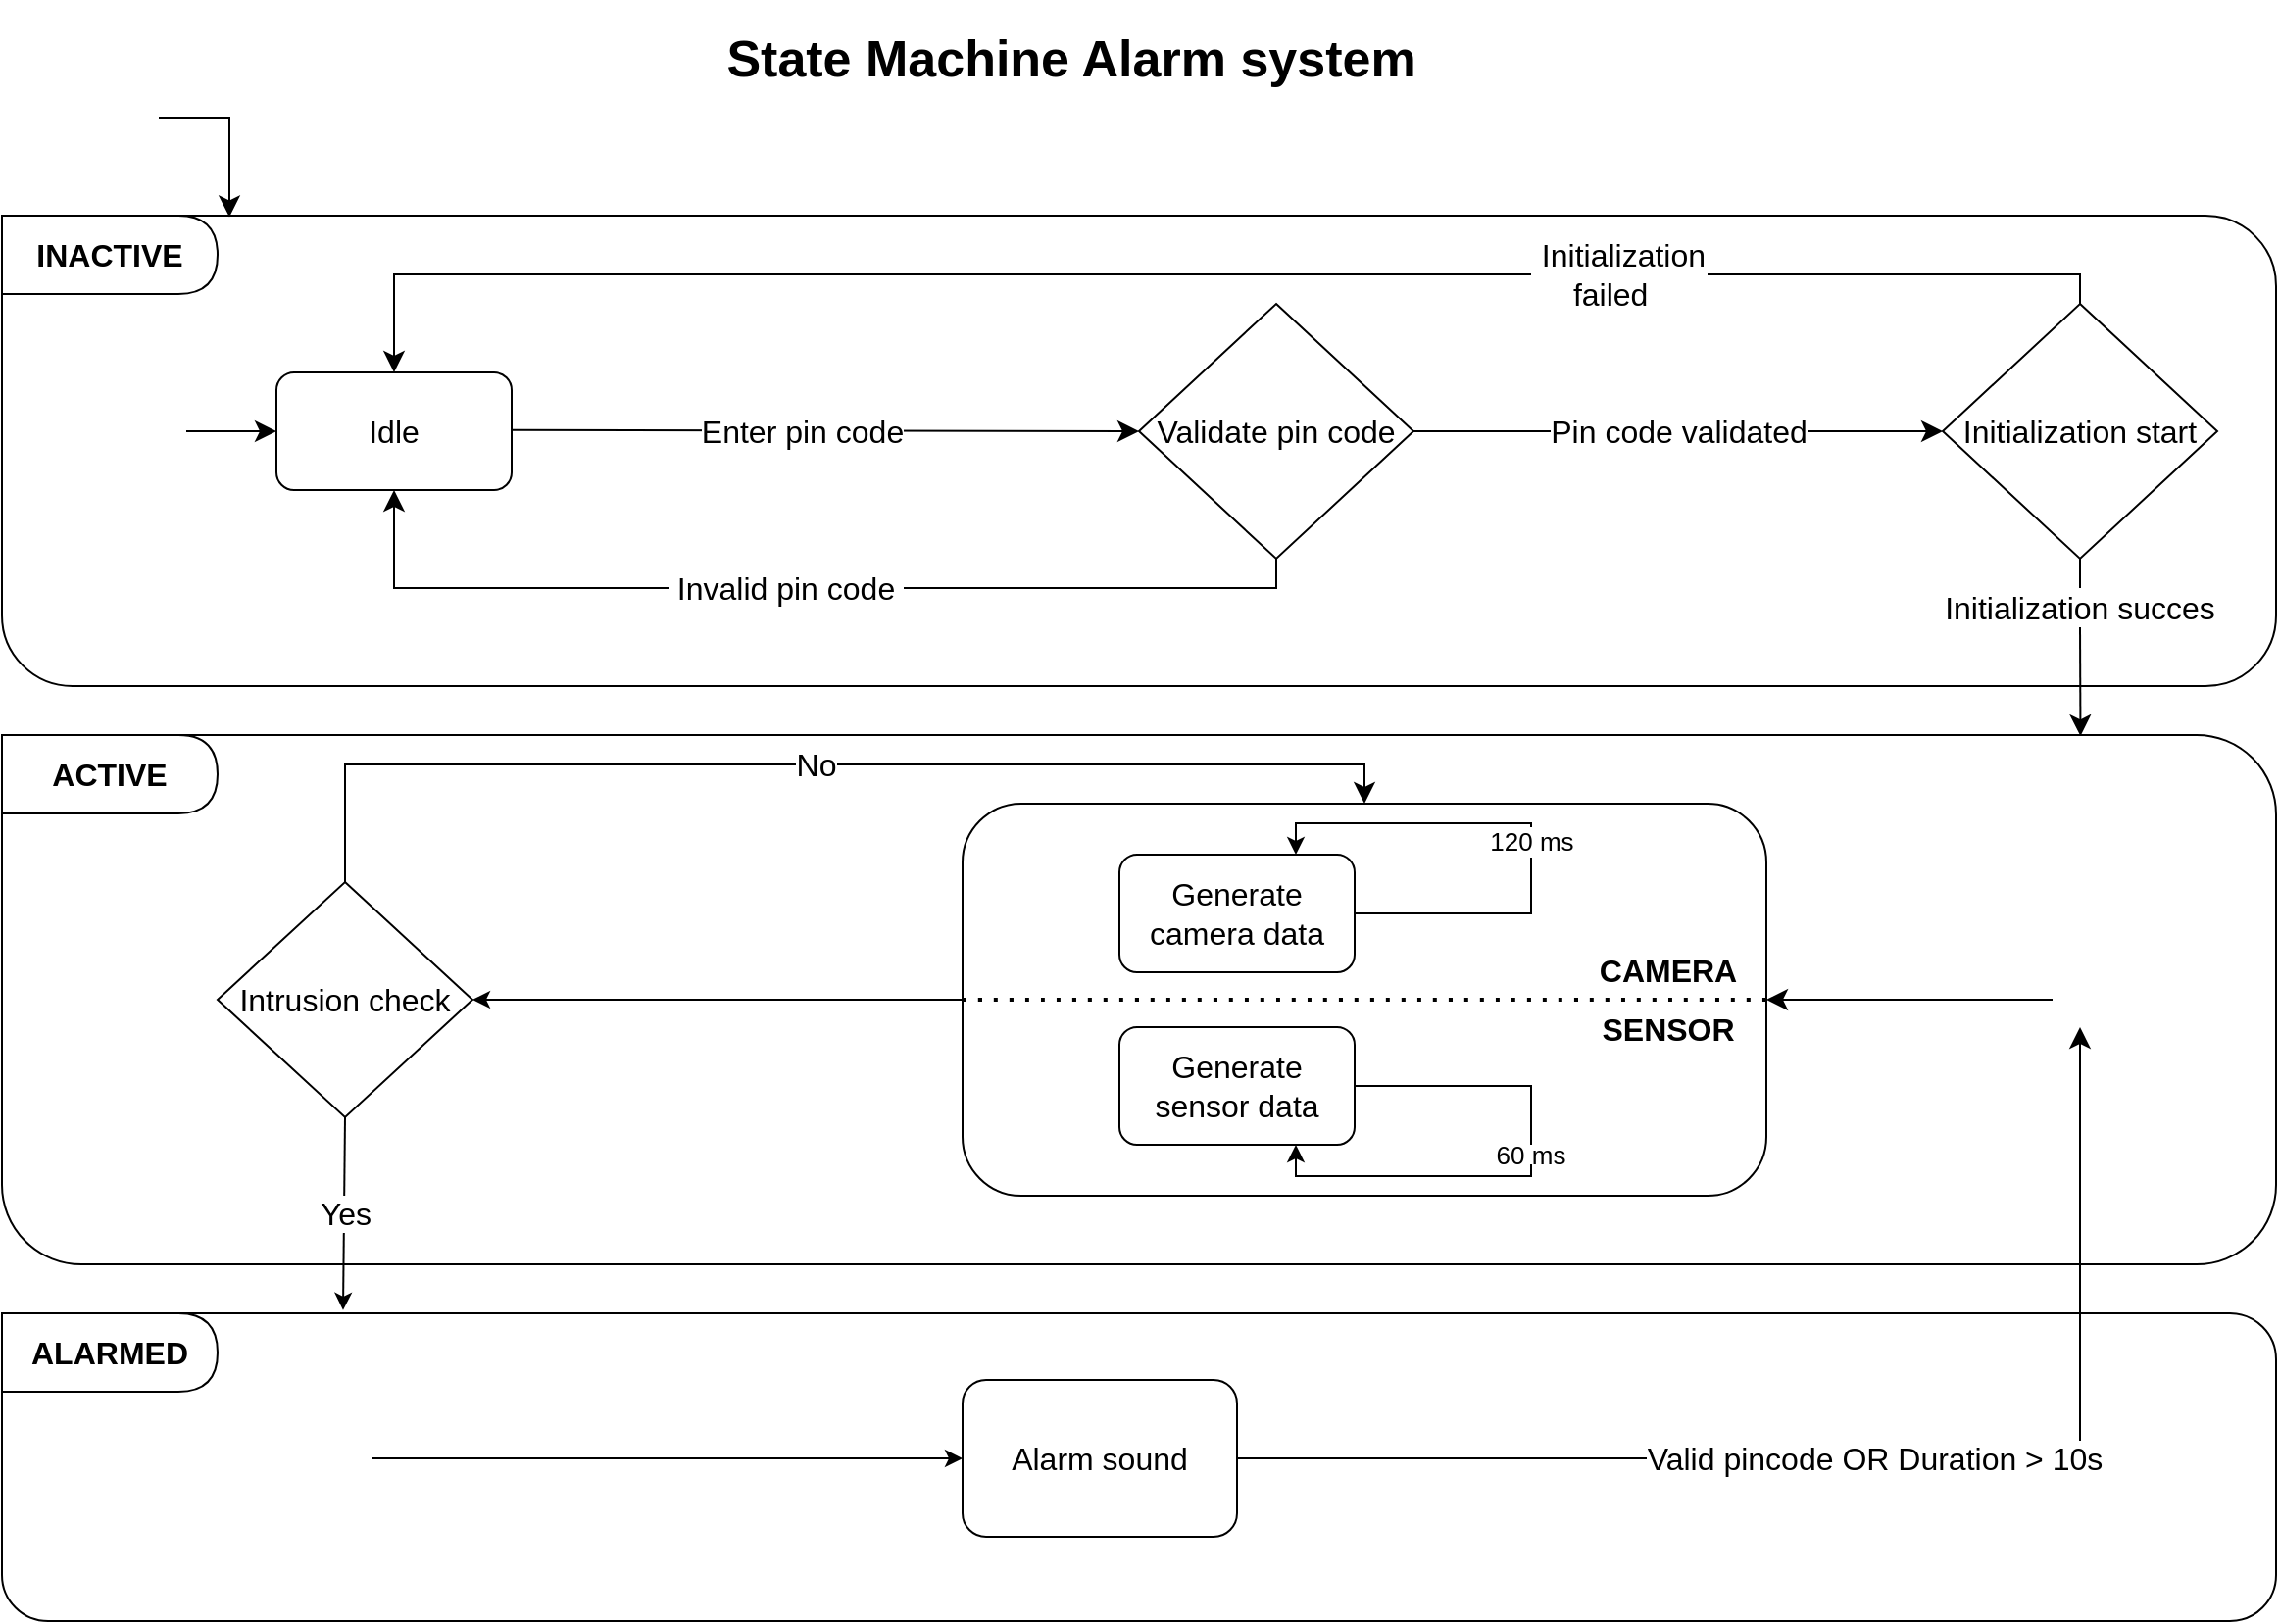 <mxfile version="22.1.4" type="github">
  <diagram id="07fea595-8f29-1299-0266-81d95cde20df" name="Page-1">
    <mxGraphModel dx="1302" dy="1285" grid="1" gridSize="10" guides="1" tooltips="1" connect="1" arrows="1" fold="1" page="1" pageScale="1" pageWidth="1169" pageHeight="827" background="#ffffff" math="0" shadow="0">
      <root>
        <mxCell id="0" />
        <mxCell id="1" parent="0" />
        <mxCell id="BD7Ygz-sJtCW-BqWoPz--244" value="" style="rounded=1;whiteSpace=wrap;html=1;fontSize=16;movable=1;resizable=1;rotatable=1;deletable=1;editable=1;locked=0;connectable=1;" vertex="1" parent="1">
          <mxGeometry y="375" width="1160" height="270" as="geometry" />
        </mxCell>
        <mxCell id="BD7Ygz-sJtCW-BqWoPz--234" value="" style="rounded=1;whiteSpace=wrap;html=1;fontSize=16;movable=1;resizable=1;rotatable=1;deletable=1;editable=1;locked=0;connectable=1;" vertex="1" parent="1">
          <mxGeometry y="110" width="1160" height="240" as="geometry" />
        </mxCell>
        <mxCell id="BD7Ygz-sJtCW-BqWoPz--230" value="&lt;b&gt;INACTIVE&lt;/b&gt;" style="shape=delay;whiteSpace=wrap;html=1;fontSize=16;" vertex="1" parent="1">
          <mxGeometry y="110" width="110" height="40" as="geometry" />
        </mxCell>
        <mxCell id="BD7Ygz-sJtCW-BqWoPz--232" value="&lt;b&gt;ACTIVE&lt;/b&gt;" style="shape=delay;whiteSpace=wrap;html=1;fontSize=16;" vertex="1" parent="1">
          <mxGeometry y="375" width="110" height="40" as="geometry" />
        </mxCell>
        <mxCell id="BD7Ygz-sJtCW-BqWoPz--246" value="" style="rounded=1;whiteSpace=wrap;html=1;fontSize=16;movable=1;resizable=1;rotatable=1;deletable=1;editable=1;locked=0;connectable=1;" vertex="1" parent="1">
          <mxGeometry y="670" width="1160" height="157" as="geometry" />
        </mxCell>
        <mxCell id="BD7Ygz-sJtCW-BqWoPz--247" value="&lt;b&gt;ALARMED&lt;/b&gt;" style="shape=delay;whiteSpace=wrap;html=1;fontSize=16;" vertex="1" parent="1">
          <mxGeometry y="670" width="110" height="40" as="geometry" />
        </mxCell>
        <mxCell id="BD7Ygz-sJtCW-BqWoPz--255" value="Idle" style="rounded=1;whiteSpace=wrap;html=1;fontSize=16;rotation=0;" vertex="1" parent="1">
          <mxGeometry x="140" y="190" width="120" height="60" as="geometry" />
        </mxCell>
        <mxCell id="BD7Ygz-sJtCW-BqWoPz--268" value="&lt;font style=&quot;font-size: 26px;&quot;&gt;State Machine Alarm system&lt;/font&gt;" style="text;strokeColor=none;fillColor=none;html=1;fontSize=16;fontStyle=1;verticalAlign=middle;align=center;" vertex="1" parent="1">
          <mxGeometry x="450" width="190" height="60" as="geometry" />
        </mxCell>
        <mxCell id="BD7Ygz-sJtCW-BqWoPz--279" value="" style="endArrow=classic;html=1;rounded=0;fontSize=12;startSize=8;endSize=8;curved=1;entryX=0;entryY=0.5;entryDx=0;entryDy=0;" edge="1" parent="1" target="BD7Ygz-sJtCW-BqWoPz--287">
          <mxGeometry relative="1" as="geometry">
            <mxPoint x="260" y="219.33" as="sourcePoint" />
            <mxPoint x="580" y="220" as="targetPoint" />
          </mxGeometry>
        </mxCell>
        <mxCell id="BD7Ygz-sJtCW-BqWoPz--281" value="Enter pin code" style="edgeLabel;html=1;align=center;verticalAlign=middle;resizable=0;points=[];fontSize=16;" vertex="1" connectable="0" parent="BD7Ygz-sJtCW-BqWoPz--279">
          <mxGeometry x="-0.077" relative="1" as="geometry">
            <mxPoint as="offset" />
          </mxGeometry>
        </mxCell>
        <mxCell id="BD7Ygz-sJtCW-BqWoPz--286" value="" style="edgeStyle=segmentEdgeStyle;endArrow=classic;html=1;curved=0;rounded=0;endSize=8;startSize=8;fontSize=12;exitX=0;exitY=0.5;exitDx=0;exitDy=0;" edge="1" parent="1" source="BD7Ygz-sJtCW-BqWoPz--288" target="BD7Ygz-sJtCW-BqWoPz--255">
          <mxGeometry width="50" height="50" relative="1" as="geometry">
            <mxPoint x="327.47" y="300.03" as="sourcePoint" />
            <mxPoint x="597.5" y="285.002" as="targetPoint" />
          </mxGeometry>
        </mxCell>
        <mxCell id="BD7Ygz-sJtCW-BqWoPz--287" value="Validate pin code" style="rhombus;whiteSpace=wrap;html=1;fontSize=16;" vertex="1" parent="1">
          <mxGeometry x="580" y="155" width="140" height="130" as="geometry" />
        </mxCell>
        <mxCell id="BD7Ygz-sJtCW-BqWoPz--288" value="Invalid pin code" style="text;html=1;strokeColor=none;fillColor=none;align=center;verticalAlign=middle;whiteSpace=wrap;rounded=0;fontSize=16;" vertex="1" parent="1">
          <mxGeometry x="340" y="285" width="120" height="30" as="geometry" />
        </mxCell>
        <mxCell id="BD7Ygz-sJtCW-BqWoPz--291" value="" style="shape=image;html=1;verticalAlign=top;verticalLabelPosition=bottom;labelBackgroundColor=#ffffff;imageAspect=0;aspect=fixed;image=https://cdn4.iconfinder.com/data/icons/essential-app-2/16/record-round-circle-dot-128.png;fontSize=16;" vertex="1" parent="1">
          <mxGeometry x="40" y="40" width="40" height="40" as="geometry" />
        </mxCell>
        <mxCell id="BD7Ygz-sJtCW-BqWoPz--296" value="" style="edgeStyle=segmentEdgeStyle;endArrow=classic;html=1;curved=0;rounded=0;endSize=8;startSize=8;fontSize=12;exitX=1;exitY=0.5;exitDx=0;exitDy=0;entryX=0.1;entryY=0.003;entryDx=0;entryDy=0;entryPerimeter=0;" edge="1" parent="1" source="BD7Ygz-sJtCW-BqWoPz--291" target="BD7Ygz-sJtCW-BqWoPz--234">
          <mxGeometry width="50" height="50" relative="1" as="geometry">
            <mxPoint x="140" y="79.97" as="sourcePoint" />
            <mxPoint x="190" y="29.97" as="targetPoint" />
          </mxGeometry>
        </mxCell>
        <mxCell id="BD7Ygz-sJtCW-BqWoPz--297" value="" style="shape=image;html=1;verticalAlign=top;verticalLabelPosition=bottom;labelBackgroundColor=#ffffff;imageAspect=0;aspect=fixed;image=https://cdn4.iconfinder.com/data/icons/essential-app-2/16/record-round-circle-dot-128.png;fontSize=16;" vertex="1" parent="1">
          <mxGeometry x="66" y="206" width="28" height="28" as="geometry" />
        </mxCell>
        <mxCell id="BD7Ygz-sJtCW-BqWoPz--298" value="" style="endArrow=classic;html=1;rounded=0;fontSize=12;startSize=8;endSize=8;curved=1;exitX=1;exitY=0.5;exitDx=0;exitDy=0;entryX=0;entryY=0.5;entryDx=0;entryDy=0;" edge="1" parent="1" source="BD7Ygz-sJtCW-BqWoPz--297" target="BD7Ygz-sJtCW-BqWoPz--255">
          <mxGeometry width="50" height="50" relative="1" as="geometry">
            <mxPoint x="210" y="280" as="sourcePoint" />
            <mxPoint x="260" y="230" as="targetPoint" />
          </mxGeometry>
        </mxCell>
        <mxCell id="BD7Ygz-sJtCW-BqWoPz--299" value="" style="endArrow=classic;html=1;rounded=0;fontSize=12;startSize=8;endSize=8;curved=1;exitX=1;exitY=0.5;exitDx=0;exitDy=0;" edge="1" parent="1" source="BD7Ygz-sJtCW-BqWoPz--287" target="BD7Ygz-sJtCW-BqWoPz--305">
          <mxGeometry relative="1" as="geometry">
            <mxPoint x="740" y="230" as="sourcePoint" />
            <mxPoint x="990" y="220" as="targetPoint" />
          </mxGeometry>
        </mxCell>
        <mxCell id="BD7Ygz-sJtCW-BqWoPz--300" value="Pin code validated" style="edgeLabel;resizable=0;html=1;align=center;verticalAlign=middle;fontSize=16;" connectable="0" vertex="1" parent="BD7Ygz-sJtCW-BqWoPz--299">
          <mxGeometry relative="1" as="geometry" />
        </mxCell>
        <mxCell id="BD7Ygz-sJtCW-BqWoPz--303" value="&amp;nbsp;Initialization failed&amp;nbsp;&amp;nbsp;" style="text;html=1;strokeColor=none;fillColor=none;align=center;verticalAlign=middle;whiteSpace=wrap;rounded=0;fontSize=16;" vertex="1" parent="1">
          <mxGeometry x="780" y="125" width="90" height="30" as="geometry" />
        </mxCell>
        <mxCell id="BD7Ygz-sJtCW-BqWoPz--305" value="Initialization start" style="rhombus;whiteSpace=wrap;html=1;fontSize=16;" vertex="1" parent="1">
          <mxGeometry x="990" y="155" width="140" height="130" as="geometry" />
        </mxCell>
        <mxCell id="BD7Ygz-sJtCW-BqWoPz--309" value="" style="edgeStyle=segmentEdgeStyle;endArrow=classic;html=1;curved=0;rounded=0;endSize=8;startSize=8;fontSize=12;exitX=0;exitY=0.5;exitDx=0;exitDy=0;entryX=0.5;entryY=0;entryDx=0;entryDy=0;" edge="1" parent="1" source="BD7Ygz-sJtCW-BqWoPz--303" target="BD7Ygz-sJtCW-BqWoPz--255">
          <mxGeometry width="50" height="50" relative="1" as="geometry">
            <mxPoint x="510" y="220" as="sourcePoint" />
            <mxPoint x="560" y="170" as="targetPoint" />
          </mxGeometry>
        </mxCell>
        <mxCell id="BD7Ygz-sJtCW-BqWoPz--310" value="Initialization succes" style="text;html=1;strokeColor=none;fillColor=none;align=center;verticalAlign=middle;whiteSpace=wrap;rounded=0;fontSize=16;" vertex="1" parent="1">
          <mxGeometry x="960" y="300" width="200" height="20" as="geometry" />
        </mxCell>
        <mxCell id="BD7Ygz-sJtCW-BqWoPz--312" value="" style="endArrow=none;html=1;rounded=0;fontSize=12;startSize=8;endSize=8;curved=1;entryX=0.5;entryY=1;entryDx=0;entryDy=0;exitX=0.5;exitY=0;exitDx=0;exitDy=0;" edge="1" parent="1" source="BD7Ygz-sJtCW-BqWoPz--310" target="BD7Ygz-sJtCW-BqWoPz--305">
          <mxGeometry width="50" height="50" relative="1" as="geometry">
            <mxPoint x="860" y="335" as="sourcePoint" />
            <mxPoint x="910" y="285" as="targetPoint" />
          </mxGeometry>
        </mxCell>
        <mxCell id="BD7Ygz-sJtCW-BqWoPz--315" value="" style="endArrow=classic;html=1;rounded=0;fontSize=12;startSize=8;endSize=8;curved=1;exitX=0.5;exitY=1;exitDx=0;exitDy=0;entryX=0.914;entryY=0.002;entryDx=0;entryDy=0;entryPerimeter=0;" edge="1" parent="1" source="BD7Ygz-sJtCW-BqWoPz--310" target="BD7Ygz-sJtCW-BqWoPz--244">
          <mxGeometry width="50" height="50" relative="1" as="geometry">
            <mxPoint x="880" y="285" as="sourcePoint" />
            <mxPoint x="1060" y="360" as="targetPoint" />
          </mxGeometry>
        </mxCell>
        <mxCell id="BD7Ygz-sJtCW-BqWoPz--316" value="" style="shape=image;html=1;verticalAlign=top;verticalLabelPosition=bottom;labelBackgroundColor=#ffffff;imageAspect=0;aspect=fixed;image=https://cdn4.iconfinder.com/data/icons/essential-app-2/16/record-round-circle-dot-128.png;fontSize=16;" vertex="1" parent="1">
          <mxGeometry x="1046" y="496" width="28" height="28" as="geometry" />
        </mxCell>
        <mxCell id="BD7Ygz-sJtCW-BqWoPz--317" value="" style="rounded=1;whiteSpace=wrap;html=1;fontSize=16;" vertex="1" parent="1">
          <mxGeometry x="490" y="410" width="410" height="200" as="geometry" />
        </mxCell>
        <mxCell id="BD7Ygz-sJtCW-BqWoPz--318" value="" style="endArrow=classic;html=1;rounded=0;fontSize=12;startSize=8;endSize=8;curved=1;exitX=0;exitY=0.5;exitDx=0;exitDy=0;entryX=1;entryY=0.5;entryDx=0;entryDy=0;" edge="1" parent="1" source="BD7Ygz-sJtCW-BqWoPz--316" target="BD7Ygz-sJtCW-BqWoPz--317">
          <mxGeometry width="50" height="50" relative="1" as="geometry">
            <mxPoint x="940" y="515" as="sourcePoint" />
            <mxPoint x="990" y="465" as="targetPoint" />
          </mxGeometry>
        </mxCell>
        <mxCell id="BD7Ygz-sJtCW-BqWoPz--319" value="" style="endArrow=none;dashed=1;html=1;dashPattern=1 3;strokeWidth=2;rounded=0;fontSize=12;startSize=8;endSize=8;curved=1;entryX=1;entryY=0.5;entryDx=0;entryDy=0;exitX=0;exitY=0.5;exitDx=0;exitDy=0;" edge="1" parent="1" source="BD7Ygz-sJtCW-BqWoPz--317" target="BD7Ygz-sJtCW-BqWoPz--317">
          <mxGeometry width="50" height="50" relative="1" as="geometry">
            <mxPoint x="790" y="530" as="sourcePoint" />
            <mxPoint x="840" y="480" as="targetPoint" />
          </mxGeometry>
        </mxCell>
        <mxCell id="BD7Ygz-sJtCW-BqWoPz--320" value="Generate sensor data" style="rounded=1;whiteSpace=wrap;html=1;fontSize=16;" vertex="1" parent="1">
          <mxGeometry x="570" y="524" width="120" height="60" as="geometry" />
        </mxCell>
        <mxCell id="BD7Ygz-sJtCW-BqWoPz--321" value="Generate camera data" style="rounded=1;whiteSpace=wrap;html=1;fontSize=16;" vertex="1" parent="1">
          <mxGeometry x="570" y="436" width="120" height="60" as="geometry" />
        </mxCell>
        <mxCell id="BD7Ygz-sJtCW-BqWoPz--323" value="&lt;font style=&quot;font-size: 13px;&quot;&gt;120 ms&lt;/font&gt;" style="text;html=1;strokeColor=none;fillColor=none;align=center;verticalAlign=middle;whiteSpace=wrap;rounded=0;fontSize=12;" vertex="1" parent="1">
          <mxGeometry x="757.5" y="422" width="45" height="14" as="geometry" />
        </mxCell>
        <mxCell id="BD7Ygz-sJtCW-BqWoPz--324" value="&lt;font style=&quot;font-size: 13px;&quot;&gt;60 ms&lt;/font&gt;" style="text;html=1;strokeColor=none;fillColor=none;align=center;verticalAlign=middle;whiteSpace=wrap;rounded=0;fontSize=12;" vertex="1" parent="1">
          <mxGeometry x="760" y="584" width="40" height="10" as="geometry" />
        </mxCell>
        <mxCell id="BD7Ygz-sJtCW-BqWoPz--325" value="" style="endArrow=none;html=1;rounded=0;entryX=0.5;entryY=1.104;entryDx=0;entryDy=0;exitX=1;exitY=0.5;exitDx=0;exitDy=0;entryPerimeter=0;" edge="1" parent="1" source="BD7Ygz-sJtCW-BqWoPz--321" target="BD7Ygz-sJtCW-BqWoPz--323">
          <mxGeometry width="50" height="50" relative="1" as="geometry">
            <mxPoint x="840" y="500" as="sourcePoint" />
            <mxPoint x="890" y="450" as="targetPoint" />
            <Array as="points">
              <mxPoint x="780" y="466" />
            </Array>
          </mxGeometry>
        </mxCell>
        <mxCell id="BD7Ygz-sJtCW-BqWoPz--329" value="&lt;b&gt;&lt;font style=&quot;font-size: 16px;&quot;&gt;SENSOR&lt;/font&gt;&lt;/b&gt;" style="text;html=1;strokeColor=none;fillColor=none;align=center;verticalAlign=middle;whiteSpace=wrap;rounded=0;" vertex="1" parent="1">
          <mxGeometry x="820" y="510" width="60" height="30" as="geometry" />
        </mxCell>
        <mxCell id="BD7Ygz-sJtCW-BqWoPz--330" value="" style="endArrow=none;html=1;rounded=0;exitX=1;exitY=0.5;exitDx=0;exitDy=0;entryX=0.5;entryY=0;entryDx=0;entryDy=0;" edge="1" parent="1" source="BD7Ygz-sJtCW-BqWoPz--320" target="BD7Ygz-sJtCW-BqWoPz--324">
          <mxGeometry width="50" height="50" relative="1" as="geometry">
            <mxPoint x="790" y="590" as="sourcePoint" />
            <mxPoint x="840" y="540" as="targetPoint" />
            <Array as="points">
              <mxPoint x="780" y="554" />
            </Array>
          </mxGeometry>
        </mxCell>
        <mxCell id="BD7Ygz-sJtCW-BqWoPz--331" value="" style="endArrow=classic;html=1;rounded=0;exitX=0.5;exitY=1;exitDx=0;exitDy=0;entryX=0.75;entryY=1;entryDx=0;entryDy=0;" edge="1" parent="1" source="BD7Ygz-sJtCW-BqWoPz--324" target="BD7Ygz-sJtCW-BqWoPz--320">
          <mxGeometry width="50" height="50" relative="1" as="geometry">
            <mxPoint x="700" y="634" as="sourcePoint" />
            <mxPoint x="750" y="584" as="targetPoint" />
            <Array as="points">
              <mxPoint x="780" y="600" />
              <mxPoint x="660" y="600" />
            </Array>
          </mxGeometry>
        </mxCell>
        <mxCell id="BD7Ygz-sJtCW-BqWoPz--332" value="&lt;b&gt;&lt;font style=&quot;font-size: 16px;&quot;&gt;CAMERA&lt;/font&gt;&lt;/b&gt;" style="text;html=1;strokeColor=none;fillColor=none;align=center;verticalAlign=middle;whiteSpace=wrap;rounded=0;" vertex="1" parent="1">
          <mxGeometry x="820" y="480" width="60" height="30" as="geometry" />
        </mxCell>
        <mxCell id="BD7Ygz-sJtCW-BqWoPz--333" value="" style="endArrow=none;html=1;rounded=0;entryX=0.5;entryY=1;entryDx=0;entryDy=0;exitX=1;exitY=0.5;exitDx=0;exitDy=0;" edge="1" parent="1" source="BD7Ygz-sJtCW-BqWoPz--288" target="BD7Ygz-sJtCW-BqWoPz--287">
          <mxGeometry width="50" height="50" relative="1" as="geometry">
            <mxPoint x="560" y="340" as="sourcePoint" />
            <mxPoint x="610" y="290" as="targetPoint" />
            <Array as="points">
              <mxPoint x="650" y="300" />
            </Array>
          </mxGeometry>
        </mxCell>
        <mxCell id="BD7Ygz-sJtCW-BqWoPz--334" value="" style="endArrow=none;html=1;rounded=0;entryX=0.5;entryY=0;entryDx=0;entryDy=0;exitX=1;exitY=0.5;exitDx=0;exitDy=0;" edge="1" parent="1" source="BD7Ygz-sJtCW-BqWoPz--303" target="BD7Ygz-sJtCW-BqWoPz--305">
          <mxGeometry width="50" height="50" relative="1" as="geometry">
            <mxPoint x="980" y="180" as="sourcePoint" />
            <mxPoint x="1030" y="130" as="targetPoint" />
            <Array as="points">
              <mxPoint x="1060" y="140" />
            </Array>
          </mxGeometry>
        </mxCell>
        <mxCell id="BD7Ygz-sJtCW-BqWoPz--335" value="" style="endArrow=classic;html=1;rounded=0;entryX=0.75;entryY=0;entryDx=0;entryDy=0;exitX=0.5;exitY=0;exitDx=0;exitDy=0;" edge="1" parent="1" source="BD7Ygz-sJtCW-BqWoPz--323" target="BD7Ygz-sJtCW-BqWoPz--321">
          <mxGeometry width="50" height="50" relative="1" as="geometry">
            <mxPoint x="730" y="460" as="sourcePoint" />
            <mxPoint x="780" y="410" as="targetPoint" />
            <Array as="points">
              <mxPoint x="780" y="420" />
              <mxPoint x="660" y="420" />
            </Array>
          </mxGeometry>
        </mxCell>
        <mxCell id="BD7Ygz-sJtCW-BqWoPz--336" value="&lt;font style=&quot;font-size: 16px;&quot;&gt;Intrusion check&lt;/font&gt;" style="rhombus;whiteSpace=wrap;html=1;" vertex="1" parent="1">
          <mxGeometry x="110" y="450" width="130" height="120" as="geometry" />
        </mxCell>
        <mxCell id="BD7Ygz-sJtCW-BqWoPz--337" value="No" style="edgeStyle=elbowEdgeStyle;elbow=horizontal;endArrow=classic;html=1;curved=0;rounded=0;endSize=8;startSize=8;exitX=0.5;exitY=0;exitDx=0;exitDy=0;entryX=0.5;entryY=0;entryDx=0;entryDy=0;fontSize=16;" edge="1" parent="1" source="BD7Ygz-sJtCW-BqWoPz--336" target="BD7Ygz-sJtCW-BqWoPz--317">
          <mxGeometry width="50" height="50" relative="1" as="geometry">
            <mxPoint x="250" y="422" as="sourcePoint" />
            <mxPoint x="300" y="372" as="targetPoint" />
            <Array as="points">
              <mxPoint x="210" y="390" />
            </Array>
          </mxGeometry>
        </mxCell>
        <mxCell id="BD7Ygz-sJtCW-BqWoPz--340" value="" style="endArrow=classic;html=1;rounded=0;entryX=1;entryY=0.5;entryDx=0;entryDy=0;" edge="1" parent="1" target="BD7Ygz-sJtCW-BqWoPz--336">
          <mxGeometry width="50" height="50" relative="1" as="geometry">
            <mxPoint x="490" y="510" as="sourcePoint" />
            <mxPoint x="410" y="480" as="targetPoint" />
          </mxGeometry>
        </mxCell>
        <mxCell id="BD7Ygz-sJtCW-BqWoPz--341" value="Yes" style="endArrow=classic;html=1;rounded=0;exitX=0.5;exitY=1;exitDx=0;exitDy=0;fontSize=16;entryX=0.15;entryY=-0.01;entryDx=0;entryDy=0;entryPerimeter=0;" edge="1" parent="1" source="BD7Ygz-sJtCW-BqWoPz--336" target="BD7Ygz-sJtCW-BqWoPz--246">
          <mxGeometry width="50" height="50" relative="1" as="geometry">
            <mxPoint x="380" y="470" as="sourcePoint" />
            <mxPoint x="175" y="650" as="targetPoint" />
            <mxPoint as="offset" />
          </mxGeometry>
        </mxCell>
        <mxCell id="BD7Ygz-sJtCW-BqWoPz--343" value="" style="shape=image;html=1;verticalAlign=top;verticalLabelPosition=bottom;labelBackgroundColor=#ffffff;imageAspect=0;aspect=fixed;image=https://cdn4.iconfinder.com/data/icons/essential-app-2/16/record-round-circle-dot-128.png;fontSize=16;" vertex="1" parent="1">
          <mxGeometry x="161" y="730" width="28" height="28" as="geometry" />
        </mxCell>
        <mxCell id="BD7Ygz-sJtCW-BqWoPz--344" value="&lt;font style=&quot;font-size: 16px;&quot;&gt;Alarm sound&lt;/font&gt;" style="rounded=1;whiteSpace=wrap;html=1;" vertex="1" parent="1">
          <mxGeometry x="490" y="704" width="140" height="80" as="geometry" />
        </mxCell>
        <mxCell id="BD7Ygz-sJtCW-BqWoPz--345" value="" style="endArrow=classic;html=1;rounded=0;exitX=1;exitY=0.5;exitDx=0;exitDy=0;entryX=0;entryY=0.5;entryDx=0;entryDy=0;" edge="1" parent="1" source="BD7Ygz-sJtCW-BqWoPz--343" target="BD7Ygz-sJtCW-BqWoPz--344">
          <mxGeometry width="50" height="50" relative="1" as="geometry">
            <mxPoint x="390" y="640" as="sourcePoint" />
            <mxPoint x="440" y="590" as="targetPoint" />
          </mxGeometry>
        </mxCell>
        <mxCell id="BD7Ygz-sJtCW-BqWoPz--347" value="Valid pincode OR Duration &amp;gt; 10s" style="edgeStyle=segmentEdgeStyle;endArrow=classic;html=1;curved=0;rounded=0;endSize=8;startSize=8;entryX=0.5;entryY=1;entryDx=0;entryDy=0;exitX=1;exitY=0.5;exitDx=0;exitDy=0;strokeWidth=1;fontSize=16;" edge="1" parent="1" source="BD7Ygz-sJtCW-BqWoPz--344" target="BD7Ygz-sJtCW-BqWoPz--316">
          <mxGeometry x="-0.002" width="50" height="50" relative="1" as="geometry">
            <mxPoint x="770" y="680" as="sourcePoint" />
            <mxPoint x="820" y="630" as="targetPoint" />
            <mxPoint as="offset" />
          </mxGeometry>
        </mxCell>
      </root>
    </mxGraphModel>
  </diagram>
</mxfile>
